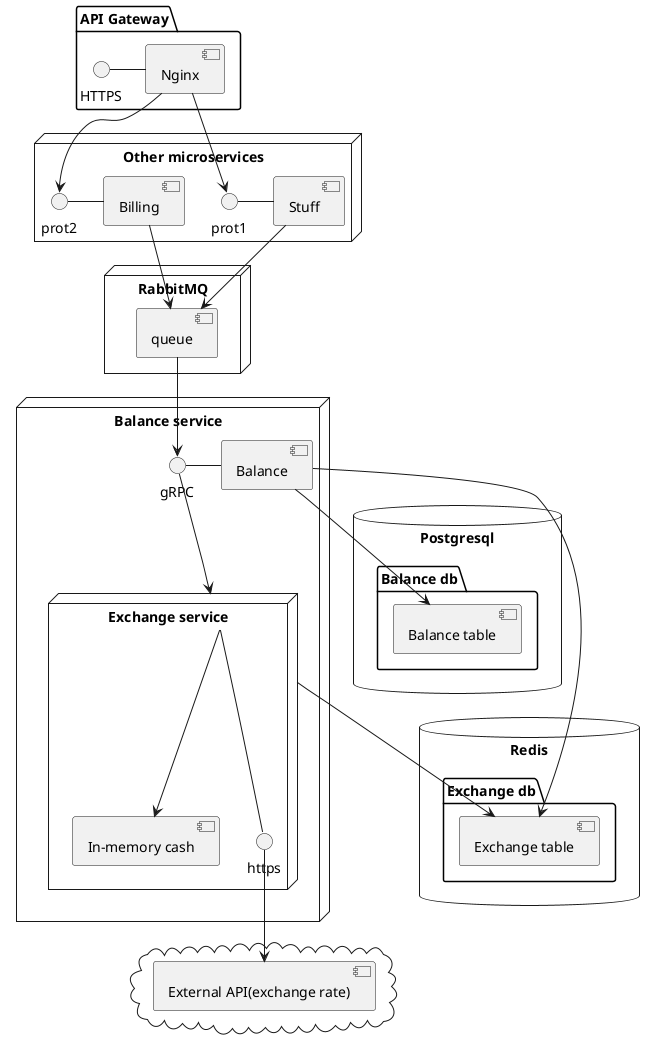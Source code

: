 @startuml
'https://plantuml.com/component-diagram


package "API Gateway" {
  HTTPS - [Nginx]
}

node "Other microservices" {
  prot1 - [Stuff]
  [Nginx] --> prot1
  prot2 - [Billing]
  [Nginx] --> prot2
}

node "Balance service" {
  gRPC - [Balance]
  gRPC --> [Exchange service]
}

node "RabbitMQ" {
    [queue] --> gRPC
    [Billing] --> [queue]
    [Stuff] --> [queue]
}

database "Postgresql" {
  folder "Balance db" {
    [Balance table]
  }
}

database "Redis" {
  folder "Exchange db" {
    [Exchange table]
  }
}

cloud {
  [External API(exchange rate)]
}

node "Exchange service" {
    [Exchange service] --> [Exchange table]
    https - [Exchange service]
    [Exchange service] --> [In-memory cash]
}


[Balance] --> [Balance table]
[Balance] --> [Exchange table]
https --> [External API(exchange rate)]

@enduml